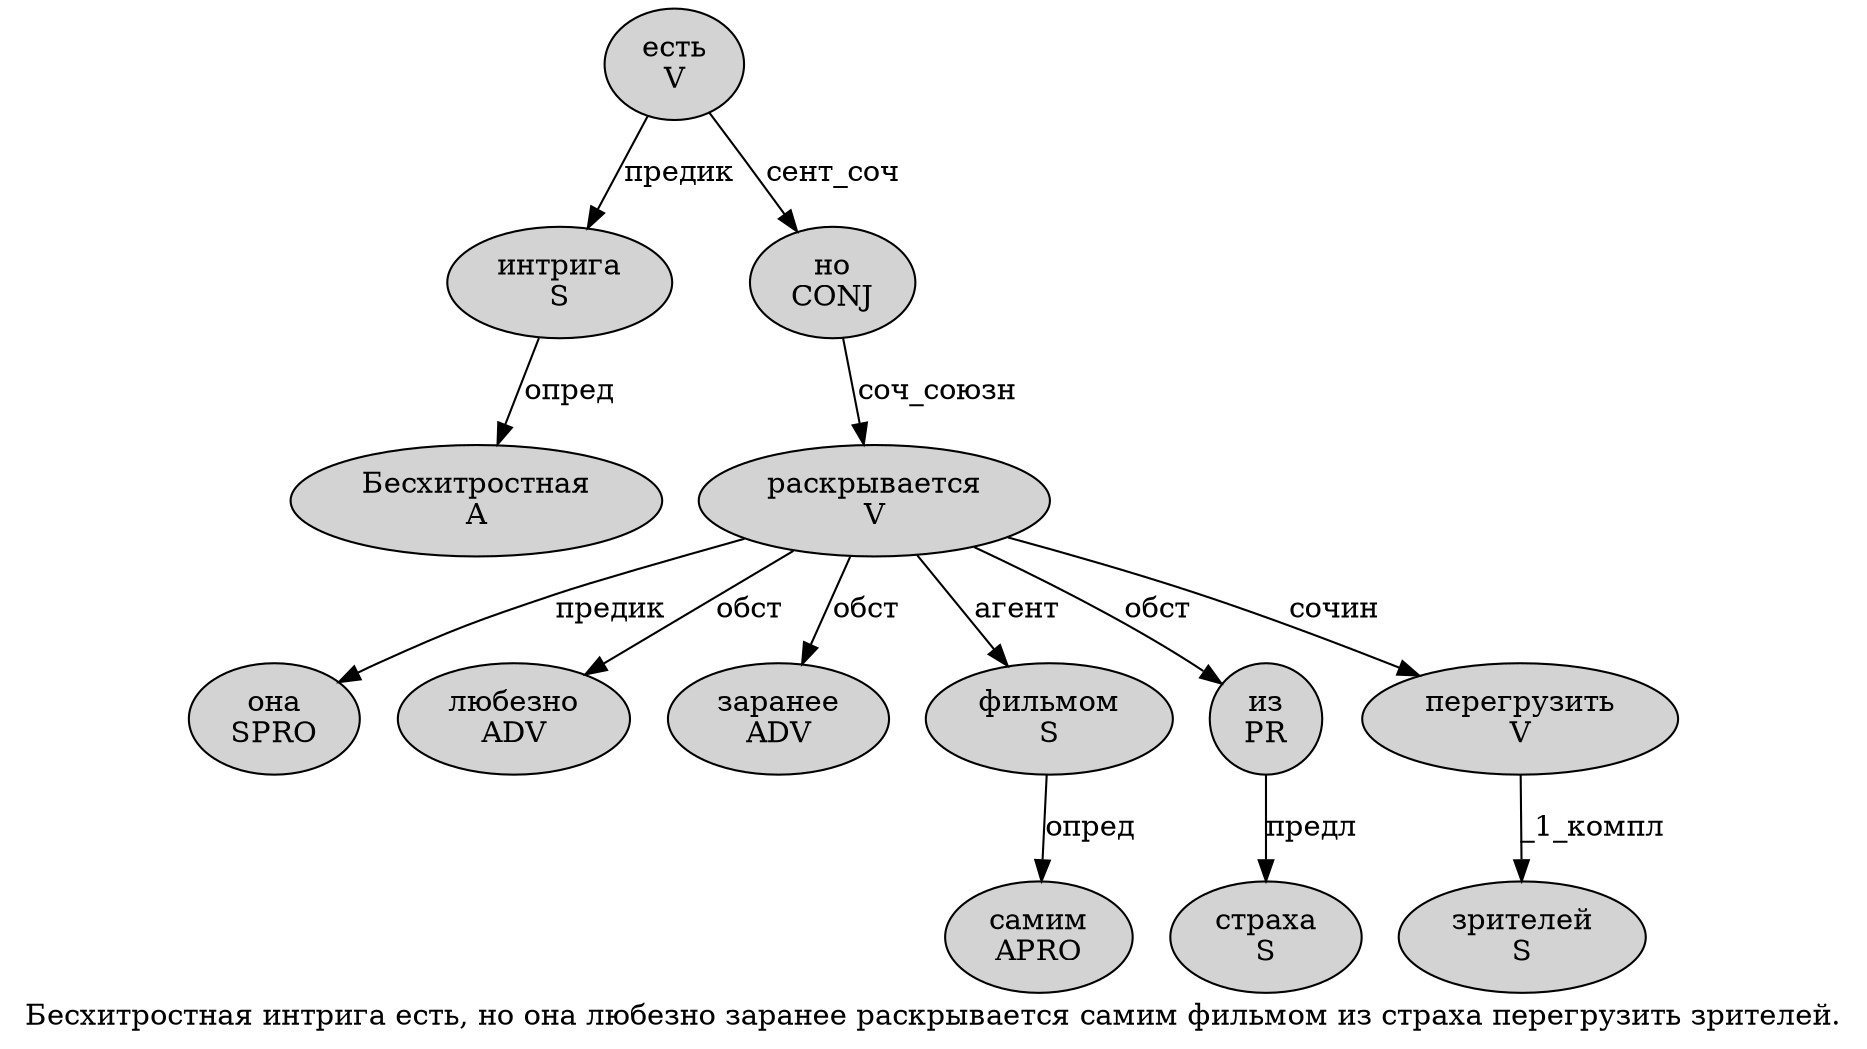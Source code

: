 digraph SENTENCE_2624 {
	graph [label="Бесхитростная интрига есть, но она любезно заранее раскрывается самим фильмом из страха перегрузить зрителей."]
	node [style=filled]
		0 [label="Бесхитростная
A" color="" fillcolor=lightgray penwidth=1 shape=ellipse]
		1 [label="интрига
S" color="" fillcolor=lightgray penwidth=1 shape=ellipse]
		2 [label="есть
V" color="" fillcolor=lightgray penwidth=1 shape=ellipse]
		4 [label="но
CONJ" color="" fillcolor=lightgray penwidth=1 shape=ellipse]
		5 [label="она
SPRO" color="" fillcolor=lightgray penwidth=1 shape=ellipse]
		6 [label="любезно
ADV" color="" fillcolor=lightgray penwidth=1 shape=ellipse]
		7 [label="заранее
ADV" color="" fillcolor=lightgray penwidth=1 shape=ellipse]
		8 [label="раскрывается
V" color="" fillcolor=lightgray penwidth=1 shape=ellipse]
		9 [label="самим
APRO" color="" fillcolor=lightgray penwidth=1 shape=ellipse]
		10 [label="фильмом
S" color="" fillcolor=lightgray penwidth=1 shape=ellipse]
		11 [label="из
PR" color="" fillcolor=lightgray penwidth=1 shape=ellipse]
		12 [label="страха
S" color="" fillcolor=lightgray penwidth=1 shape=ellipse]
		13 [label="перегрузить
V" color="" fillcolor=lightgray penwidth=1 shape=ellipse]
		14 [label="зрителей
S" color="" fillcolor=lightgray penwidth=1 shape=ellipse]
			2 -> 1 [label="предик"]
			2 -> 4 [label="сент_соч"]
			11 -> 12 [label="предл"]
			10 -> 9 [label="опред"]
			8 -> 5 [label="предик"]
			8 -> 6 [label="обст"]
			8 -> 7 [label="обст"]
			8 -> 10 [label="агент"]
			8 -> 11 [label="обст"]
			8 -> 13 [label="сочин"]
			1 -> 0 [label="опред"]
			13 -> 14 [label="_1_компл"]
			4 -> 8 [label="соч_союзн"]
}